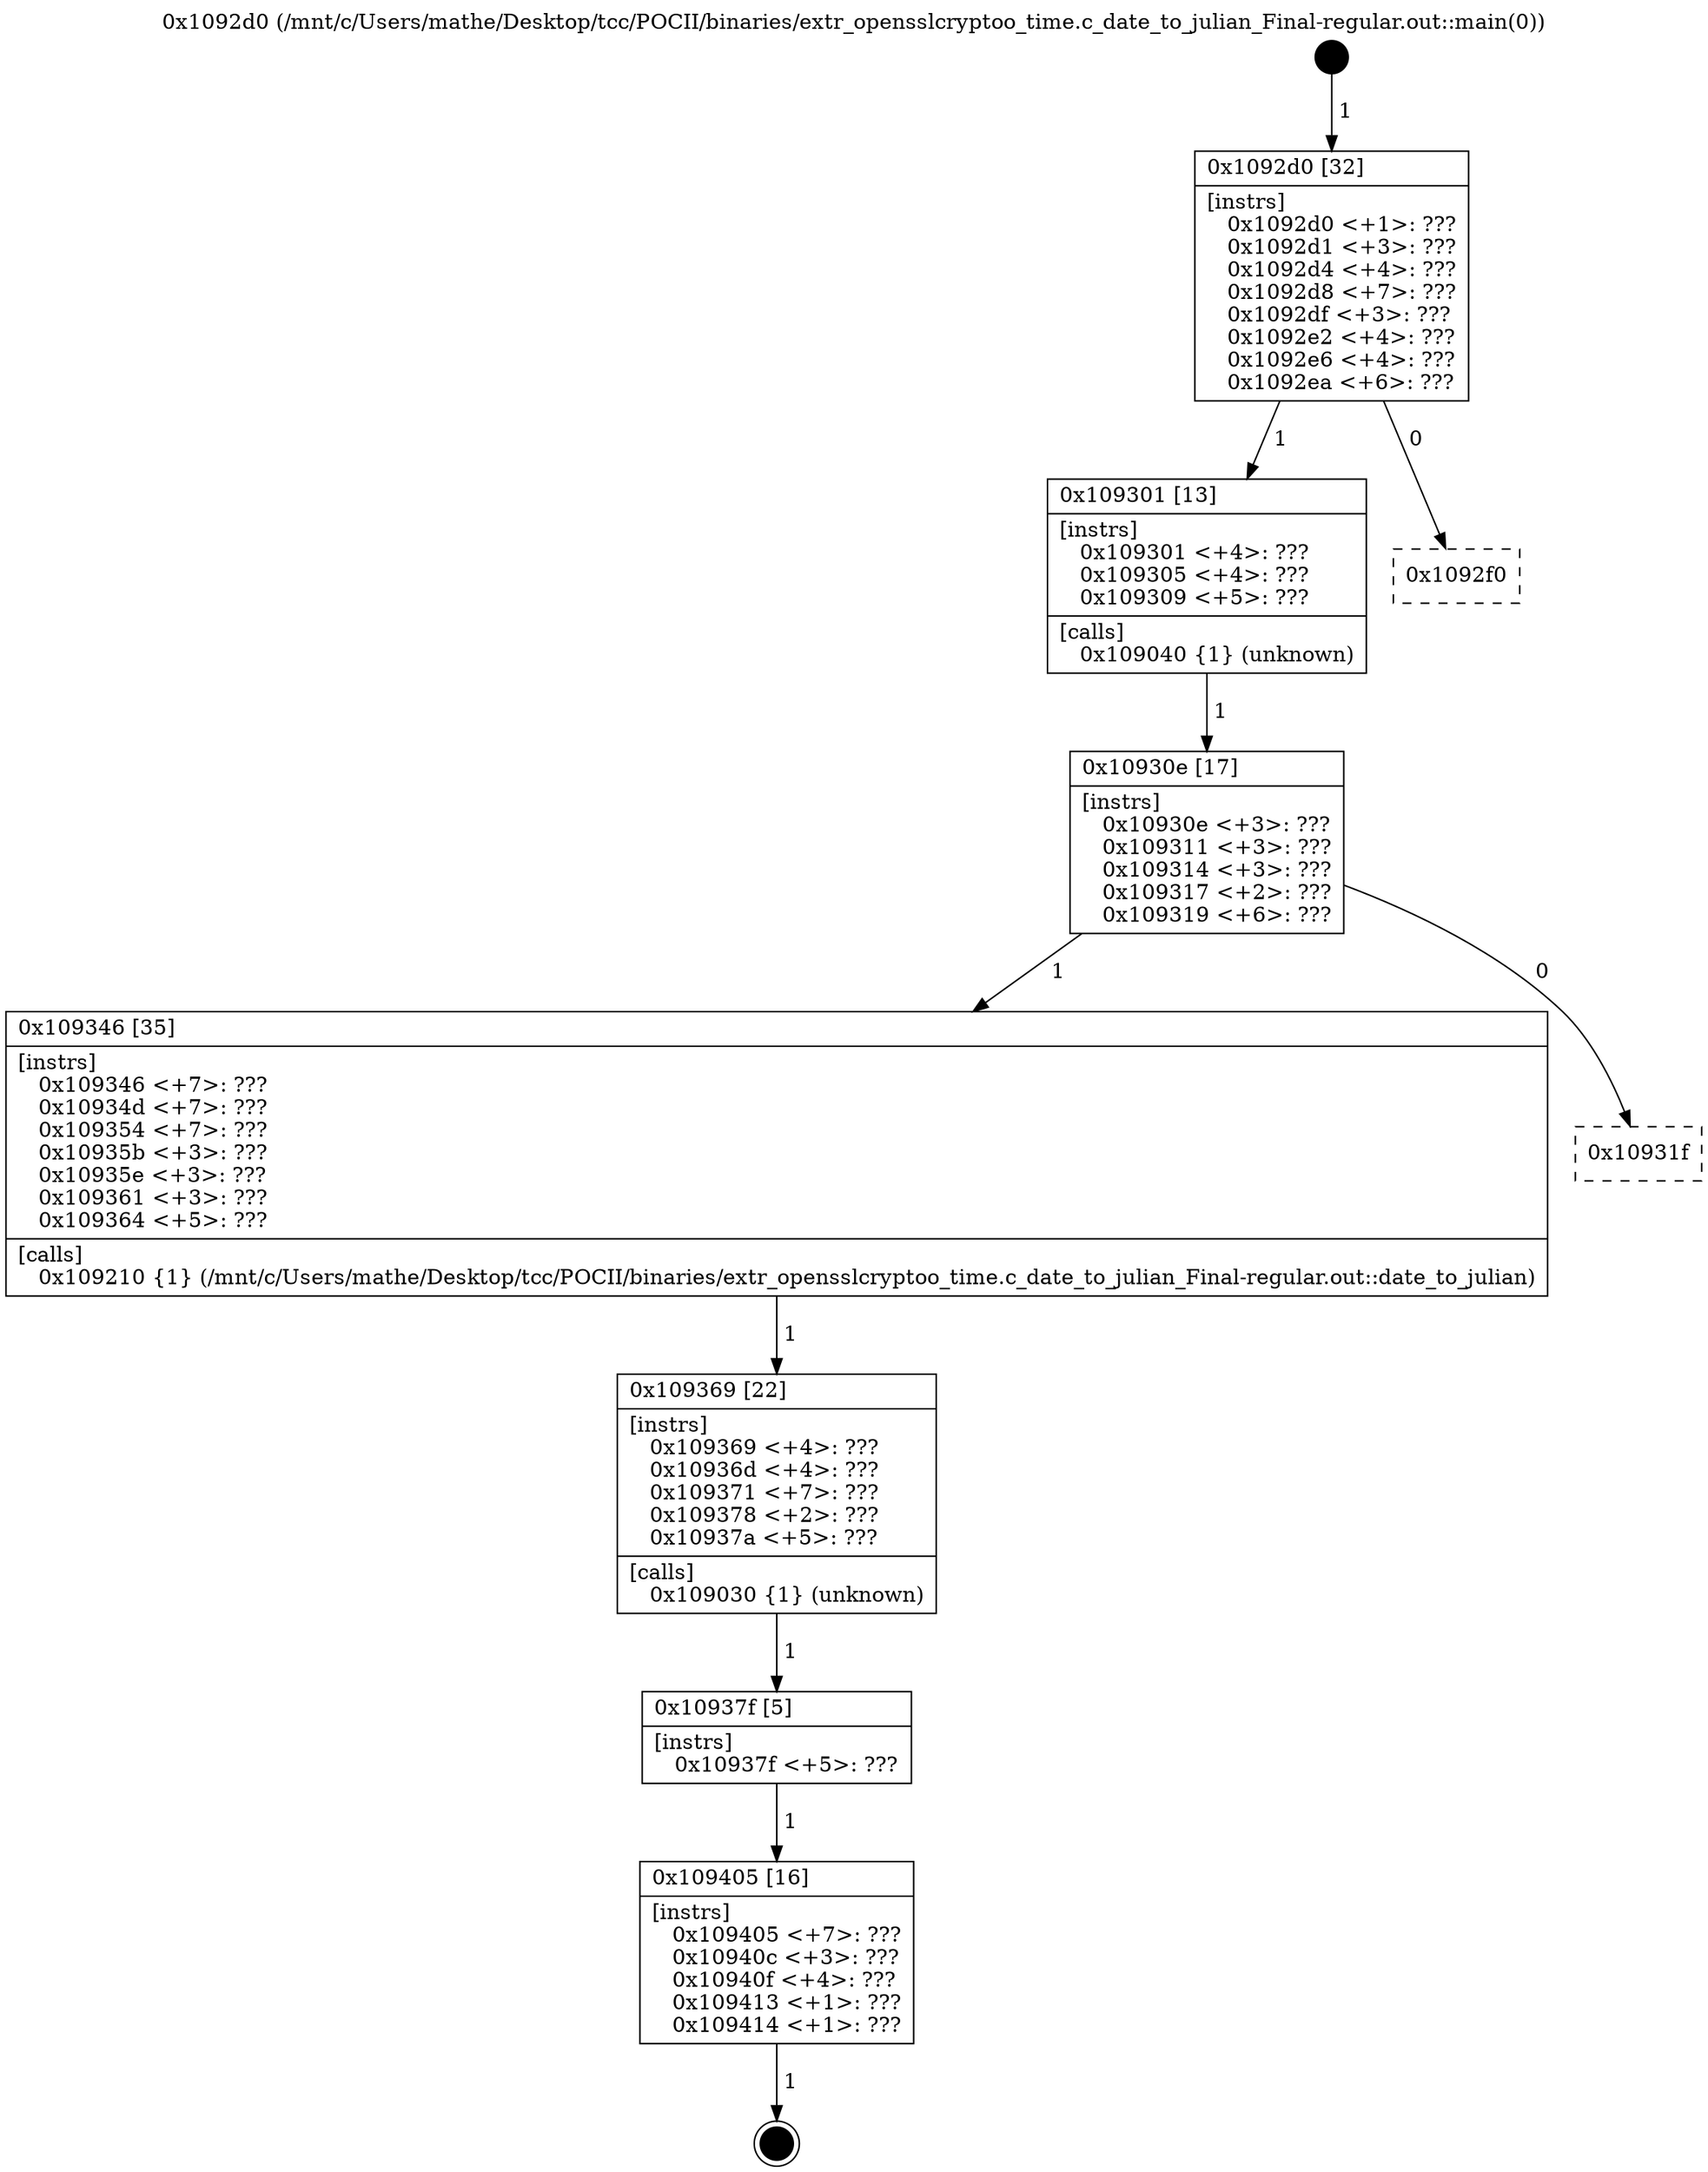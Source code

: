 digraph "0x1092d0" {
  label = "0x1092d0 (/mnt/c/Users/mathe/Desktop/tcc/POCII/binaries/extr_opensslcryptoo_time.c_date_to_julian_Final-regular.out::main(0))"
  labelloc = "t"
  node[shape=record]

  Entry [label="",width=0.3,height=0.3,shape=circle,fillcolor=black,style=filled]
  "0x1092d0" [label="{
     0x1092d0 [32]\l
     | [instrs]\l
     &nbsp;&nbsp;0x1092d0 \<+1\>: ???\l
     &nbsp;&nbsp;0x1092d1 \<+3\>: ???\l
     &nbsp;&nbsp;0x1092d4 \<+4\>: ???\l
     &nbsp;&nbsp;0x1092d8 \<+7\>: ???\l
     &nbsp;&nbsp;0x1092df \<+3\>: ???\l
     &nbsp;&nbsp;0x1092e2 \<+4\>: ???\l
     &nbsp;&nbsp;0x1092e6 \<+4\>: ???\l
     &nbsp;&nbsp;0x1092ea \<+6\>: ???\l
  }"]
  "0x109301" [label="{
     0x109301 [13]\l
     | [instrs]\l
     &nbsp;&nbsp;0x109301 \<+4\>: ???\l
     &nbsp;&nbsp;0x109305 \<+4\>: ???\l
     &nbsp;&nbsp;0x109309 \<+5\>: ???\l
     | [calls]\l
     &nbsp;&nbsp;0x109040 \{1\} (unknown)\l
  }"]
  "0x1092f0" [label="{
     0x1092f0\l
  }", style=dashed]
  "0x10930e" [label="{
     0x10930e [17]\l
     | [instrs]\l
     &nbsp;&nbsp;0x10930e \<+3\>: ???\l
     &nbsp;&nbsp;0x109311 \<+3\>: ???\l
     &nbsp;&nbsp;0x109314 \<+3\>: ???\l
     &nbsp;&nbsp;0x109317 \<+2\>: ???\l
     &nbsp;&nbsp;0x109319 \<+6\>: ???\l
  }"]
  "0x109346" [label="{
     0x109346 [35]\l
     | [instrs]\l
     &nbsp;&nbsp;0x109346 \<+7\>: ???\l
     &nbsp;&nbsp;0x10934d \<+7\>: ???\l
     &nbsp;&nbsp;0x109354 \<+7\>: ???\l
     &nbsp;&nbsp;0x10935b \<+3\>: ???\l
     &nbsp;&nbsp;0x10935e \<+3\>: ???\l
     &nbsp;&nbsp;0x109361 \<+3\>: ???\l
     &nbsp;&nbsp;0x109364 \<+5\>: ???\l
     | [calls]\l
     &nbsp;&nbsp;0x109210 \{1\} (/mnt/c/Users/mathe/Desktop/tcc/POCII/binaries/extr_opensslcryptoo_time.c_date_to_julian_Final-regular.out::date_to_julian)\l
  }"]
  "0x10931f" [label="{
     0x10931f\l
  }", style=dashed]
  "0x109369" [label="{
     0x109369 [22]\l
     | [instrs]\l
     &nbsp;&nbsp;0x109369 \<+4\>: ???\l
     &nbsp;&nbsp;0x10936d \<+4\>: ???\l
     &nbsp;&nbsp;0x109371 \<+7\>: ???\l
     &nbsp;&nbsp;0x109378 \<+2\>: ???\l
     &nbsp;&nbsp;0x10937a \<+5\>: ???\l
     | [calls]\l
     &nbsp;&nbsp;0x109030 \{1\} (unknown)\l
  }"]
  "0x10937f" [label="{
     0x10937f [5]\l
     | [instrs]\l
     &nbsp;&nbsp;0x10937f \<+5\>: ???\l
  }"]
  "0x109405" [label="{
     0x109405 [16]\l
     | [instrs]\l
     &nbsp;&nbsp;0x109405 \<+7\>: ???\l
     &nbsp;&nbsp;0x10940c \<+3\>: ???\l
     &nbsp;&nbsp;0x10940f \<+4\>: ???\l
     &nbsp;&nbsp;0x109413 \<+1\>: ???\l
     &nbsp;&nbsp;0x109414 \<+1\>: ???\l
  }"]
  Exit [label="",width=0.3,height=0.3,shape=circle,fillcolor=black,style=filled,peripheries=2]
  Entry -> "0x1092d0" [label=" 1"]
  "0x1092d0" -> "0x109301" [label=" 1"]
  "0x1092d0" -> "0x1092f0" [label=" 0"]
  "0x109301" -> "0x10930e" [label=" 1"]
  "0x10930e" -> "0x109346" [label=" 1"]
  "0x10930e" -> "0x10931f" [label=" 0"]
  "0x109346" -> "0x109369" [label=" 1"]
  "0x109369" -> "0x10937f" [label=" 1"]
  "0x10937f" -> "0x109405" [label=" 1"]
  "0x109405" -> Exit [label=" 1"]
}
